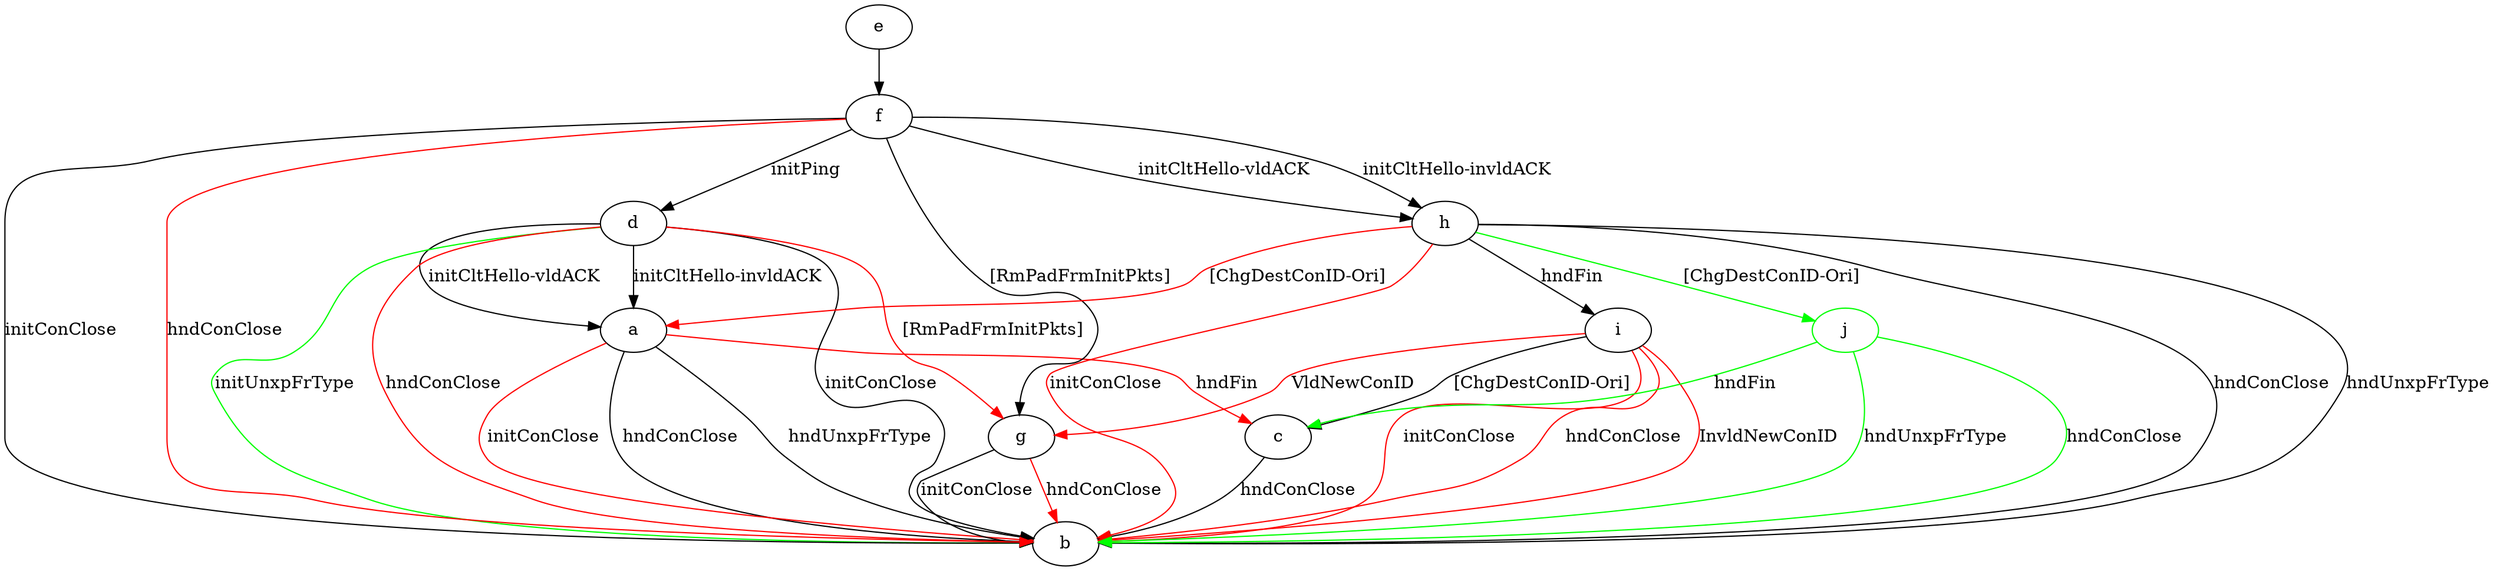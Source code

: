 digraph "" {
	a -> b	[key=0,
		label="hndConClose "];
	a -> b	[key=1,
		label="hndUnxpFrType "];
	a -> b	[key=2,
		color=red,
		label="initConClose "];
	a -> c	[key=0,
		color=red,
		label="hndFin "];
	c -> b	[key=0,
		label="hndConClose "];
	d -> a	[key=0,
		label="initCltHello-vldACK "];
	d -> a	[key=1,
		label="initCltHello-invldACK "];
	d -> b	[key=0,
		label="initConClose "];
	d -> b	[key=1,
		color=green,
		label="initUnxpFrType "];
	d -> b	[key=2,
		color=red,
		label="hndConClose "];
	d -> g	[key=0,
		color=red,
		label="[RmPadFrmInitPkts] "];
	e -> f	[key=0];
	f -> b	[key=0,
		label="initConClose "];
	f -> b	[key=1,
		color=red,
		label="hndConClose "];
	f -> d	[key=0,
		label="initPing "];
	f -> g	[key=0,
		label="[RmPadFrmInitPkts] "];
	f -> h	[key=0,
		label="initCltHello-vldACK "];
	f -> h	[key=1,
		label="initCltHello-invldACK "];
	g -> b	[key=0,
		label="initConClose "];
	g -> b	[key=1,
		color=red,
		label="hndConClose "];
	h -> a	[key=0,
		color=red,
		label="[ChgDestConID-Ori] "];
	h -> b	[key=0,
		label="hndConClose "];
	h -> b	[key=1,
		label="hndUnxpFrType "];
	h -> b	[key=2,
		color=red,
		label="initConClose "];
	h -> i	[key=0,
		label="hndFin "];
	j	[color=green];
	h -> j	[key=0,
		color=green,
		label="[ChgDestConID-Ori] "];
	i -> b	[key=0,
		color=red,
		label="initConClose "];
	i -> b	[key=1,
		color=red,
		label="hndConClose "];
	i -> b	[key=2,
		color=red,
		label="InvldNewConID "];
	i -> c	[key=0,
		label="[ChgDestConID-Ori] "];
	i -> g	[key=0,
		color=red,
		label="VldNewConID "];
	j -> b	[key=0,
		color=green,
		label="hndConClose "];
	j -> b	[key=1,
		color=green,
		label="hndUnxpFrType "];
	j -> c	[key=0,
		color=green,
		label="hndFin "];
}
